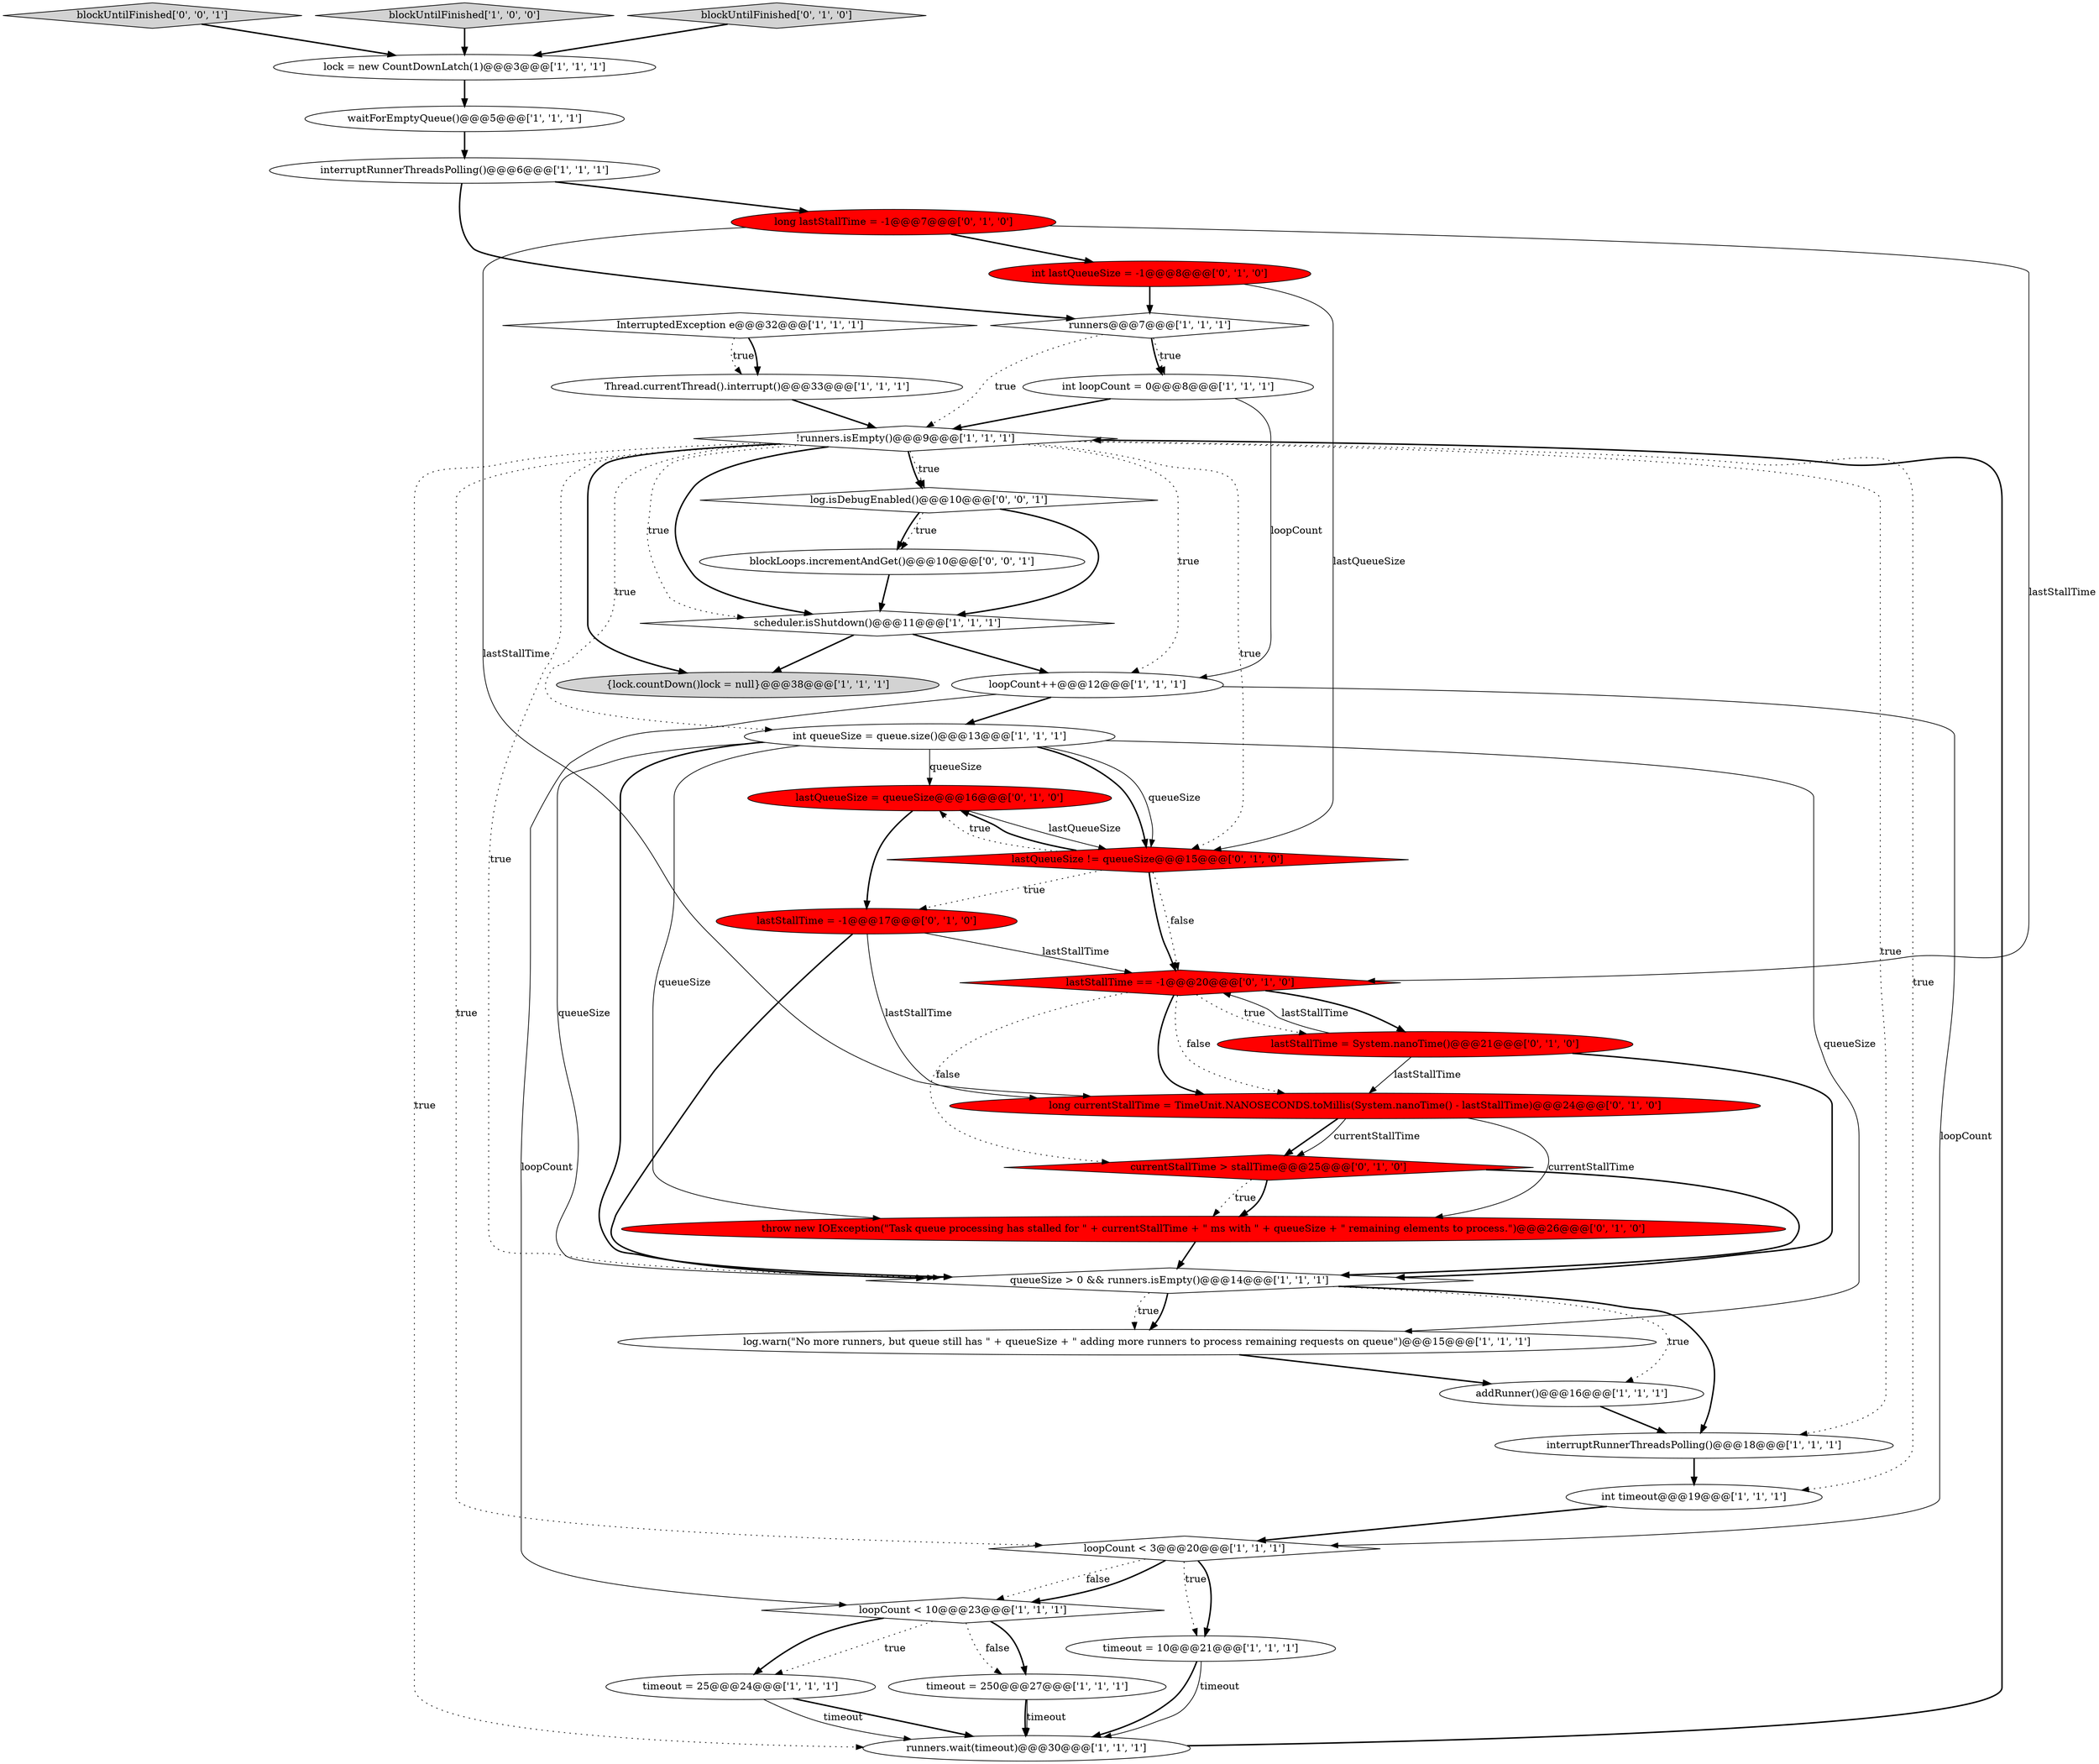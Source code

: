 digraph {
8 [style = filled, label = "{lock.countDown()lock = null}@@@38@@@['1', '1', '1']", fillcolor = lightgray, shape = ellipse image = "AAA0AAABBB1BBB"];
20 [style = filled, label = "queueSize > 0 && runners.isEmpty()@@@14@@@['1', '1', '1']", fillcolor = white, shape = diamond image = "AAA0AAABBB1BBB"];
34 [style = filled, label = "lastStallTime == -1@@@20@@@['0', '1', '0']", fillcolor = red, shape = diamond image = "AAA1AAABBB2BBB"];
17 [style = filled, label = "Thread.currentThread().interrupt()@@@33@@@['1', '1', '1']", fillcolor = white, shape = ellipse image = "AAA0AAABBB1BBB"];
33 [style = filled, label = "lastQueueSize = queueSize@@@16@@@['0', '1', '0']", fillcolor = red, shape = ellipse image = "AAA1AAABBB2BBB"];
14 [style = filled, label = "!runners.isEmpty()@@@9@@@['1', '1', '1']", fillcolor = white, shape = diamond image = "AAA0AAABBB1BBB"];
36 [style = filled, label = "log.isDebugEnabled()@@@10@@@['0', '0', '1']", fillcolor = white, shape = diamond image = "AAA0AAABBB3BBB"];
31 [style = filled, label = "lastStallTime = System.nanoTime()@@@21@@@['0', '1', '0']", fillcolor = red, shape = ellipse image = "AAA1AAABBB2BBB"];
22 [style = filled, label = "loopCount++@@@12@@@['1', '1', '1']", fillcolor = white, shape = ellipse image = "AAA0AAABBB1BBB"];
16 [style = filled, label = "interruptRunnerThreadsPolling()@@@6@@@['1', '1', '1']", fillcolor = white, shape = ellipse image = "AAA0AAABBB1BBB"];
37 [style = filled, label = "blockUntilFinished['0', '0', '1']", fillcolor = lightgray, shape = diamond image = "AAA0AAABBB3BBB"];
9 [style = filled, label = "timeout = 10@@@21@@@['1', '1', '1']", fillcolor = white, shape = ellipse image = "AAA0AAABBB1BBB"];
12 [style = filled, label = "addRunner()@@@16@@@['1', '1', '1']", fillcolor = white, shape = ellipse image = "AAA0AAABBB1BBB"];
6 [style = filled, label = "int timeout@@@19@@@['1', '1', '1']", fillcolor = white, shape = ellipse image = "AAA0AAABBB1BBB"];
0 [style = filled, label = "log.warn(\"No more runners, but queue still has \" + queueSize + \" adding more runners to process remaining requests on queue\")@@@15@@@['1', '1', '1']", fillcolor = white, shape = ellipse image = "AAA0AAABBB1BBB"];
5 [style = filled, label = "runners.wait(timeout)@@@30@@@['1', '1', '1']", fillcolor = white, shape = ellipse image = "AAA0AAABBB1BBB"];
13 [style = filled, label = "runners@@@7@@@['1', '1', '1']", fillcolor = white, shape = diamond image = "AAA0AAABBB1BBB"];
11 [style = filled, label = "int queueSize = queue.size()@@@13@@@['1', '1', '1']", fillcolor = white, shape = ellipse image = "AAA0AAABBB1BBB"];
32 [style = filled, label = "lastStallTime = -1@@@17@@@['0', '1', '0']", fillcolor = red, shape = ellipse image = "AAA1AAABBB2BBB"];
10 [style = filled, label = "loopCount < 10@@@23@@@['1', '1', '1']", fillcolor = white, shape = diamond image = "AAA0AAABBB1BBB"];
7 [style = filled, label = "InterruptedException e@@@32@@@['1', '1', '1']", fillcolor = white, shape = diamond image = "AAA0AAABBB1BBB"];
30 [style = filled, label = "long lastStallTime = -1@@@7@@@['0', '1', '0']", fillcolor = red, shape = ellipse image = "AAA1AAABBB2BBB"];
21 [style = filled, label = "timeout = 250@@@27@@@['1', '1', '1']", fillcolor = white, shape = ellipse image = "AAA0AAABBB1BBB"];
29 [style = filled, label = "throw new IOException(\"Task queue processing has stalled for \" + currentStallTime + \" ms with \" + queueSize + \" remaining elements to process.\")@@@26@@@['0', '1', '0']", fillcolor = red, shape = ellipse image = "AAA1AAABBB2BBB"];
1 [style = filled, label = "timeout = 25@@@24@@@['1', '1', '1']", fillcolor = white, shape = ellipse image = "AAA0AAABBB1BBB"];
4 [style = filled, label = "blockUntilFinished['1', '0', '0']", fillcolor = lightgray, shape = diamond image = "AAA0AAABBB1BBB"];
35 [style = filled, label = "blockLoops.incrementAndGet()@@@10@@@['0', '0', '1']", fillcolor = white, shape = ellipse image = "AAA0AAABBB3BBB"];
28 [style = filled, label = "int lastQueueSize = -1@@@8@@@['0', '1', '0']", fillcolor = red, shape = ellipse image = "AAA1AAABBB2BBB"];
2 [style = filled, label = "waitForEmptyQueue()@@@5@@@['1', '1', '1']", fillcolor = white, shape = ellipse image = "AAA0AAABBB1BBB"];
24 [style = filled, label = "long currentStallTime = TimeUnit.NANOSECONDS.toMillis(System.nanoTime() - lastStallTime)@@@24@@@['0', '1', '0']", fillcolor = red, shape = ellipse image = "AAA1AAABBB2BBB"];
19 [style = filled, label = "scheduler.isShutdown()@@@11@@@['1', '1', '1']", fillcolor = white, shape = diamond image = "AAA0AAABBB1BBB"];
26 [style = filled, label = "lastQueueSize != queueSize@@@15@@@['0', '1', '0']", fillcolor = red, shape = diamond image = "AAA1AAABBB2BBB"];
27 [style = filled, label = "currentStallTime > stallTime@@@25@@@['0', '1', '0']", fillcolor = red, shape = diamond image = "AAA1AAABBB2BBB"];
15 [style = filled, label = "interruptRunnerThreadsPolling()@@@18@@@['1', '1', '1']", fillcolor = white, shape = ellipse image = "AAA0AAABBB1BBB"];
23 [style = filled, label = "loopCount < 3@@@20@@@['1', '1', '1']", fillcolor = white, shape = diamond image = "AAA0AAABBB1BBB"];
3 [style = filled, label = "lock = new CountDownLatch(1)@@@3@@@['1', '1', '1']", fillcolor = white, shape = ellipse image = "AAA0AAABBB1BBB"];
18 [style = filled, label = "int loopCount = 0@@@8@@@['1', '1', '1']", fillcolor = white, shape = ellipse image = "AAA0AAABBB1BBB"];
25 [style = filled, label = "blockUntilFinished['0', '1', '0']", fillcolor = lightgray, shape = diamond image = "AAA0AAABBB2BBB"];
1->5 [style = bold, label=""];
26->34 [style = dotted, label="false"];
32->34 [style = solid, label="lastStallTime"];
14->19 [style = dotted, label="true"];
14->26 [style = dotted, label="true"];
21->5 [style = solid, label="timeout"];
20->0 [style = dotted, label="true"];
20->0 [style = bold, label=""];
26->34 [style = bold, label=""];
14->22 [style = dotted, label="true"];
37->3 [style = bold, label=""];
30->28 [style = bold, label=""];
34->24 [style = bold, label=""];
17->14 [style = bold, label=""];
10->21 [style = dotted, label="false"];
32->24 [style = solid, label="lastStallTime"];
9->5 [style = bold, label=""];
14->11 [style = dotted, label="true"];
10->1 [style = dotted, label="true"];
31->20 [style = bold, label=""];
9->5 [style = solid, label="timeout"];
20->15 [style = bold, label=""];
32->20 [style = bold, label=""];
24->27 [style = bold, label=""];
2->16 [style = bold, label=""];
4->3 [style = bold, label=""];
34->24 [style = dotted, label="false"];
25->3 [style = bold, label=""];
23->10 [style = dotted, label="false"];
33->26 [style = solid, label="lastQueueSize"];
34->31 [style = bold, label=""];
10->21 [style = bold, label=""];
30->24 [style = solid, label="lastStallTime"];
23->9 [style = dotted, label="true"];
29->20 [style = bold, label=""];
34->31 [style = dotted, label="true"];
3->2 [style = bold, label=""];
26->32 [style = dotted, label="true"];
27->29 [style = dotted, label="true"];
23->10 [style = bold, label=""];
14->8 [style = bold, label=""];
27->29 [style = bold, label=""];
36->35 [style = bold, label=""];
7->17 [style = dotted, label="true"];
10->1 [style = bold, label=""];
19->22 [style = bold, label=""];
27->20 [style = bold, label=""];
22->11 [style = bold, label=""];
13->18 [style = bold, label=""];
11->26 [style = bold, label=""];
14->36 [style = bold, label=""];
11->33 [style = solid, label="queueSize"];
11->29 [style = solid, label="queueSize"];
13->18 [style = dotted, label="true"];
16->13 [style = bold, label=""];
7->17 [style = bold, label=""];
26->33 [style = dotted, label="true"];
11->26 [style = solid, label="queueSize"];
11->20 [style = solid, label="queueSize"];
6->23 [style = bold, label=""];
31->24 [style = solid, label="lastStallTime"];
0->12 [style = bold, label=""];
31->34 [style = solid, label="lastStallTime"];
14->19 [style = bold, label=""];
14->23 [style = dotted, label="true"];
30->34 [style = solid, label="lastStallTime"];
1->5 [style = solid, label="timeout"];
28->26 [style = solid, label="lastQueueSize"];
21->5 [style = bold, label=""];
14->5 [style = dotted, label="true"];
22->23 [style = solid, label="loopCount"];
16->30 [style = bold, label=""];
11->0 [style = solid, label="queueSize"];
33->32 [style = bold, label=""];
18->22 [style = solid, label="loopCount"];
13->14 [style = dotted, label="true"];
36->19 [style = bold, label=""];
14->6 [style = dotted, label="true"];
11->20 [style = bold, label=""];
24->29 [style = solid, label="currentStallTime"];
12->15 [style = bold, label=""];
35->19 [style = bold, label=""];
28->13 [style = bold, label=""];
15->6 [style = bold, label=""];
5->14 [style = bold, label=""];
19->8 [style = bold, label=""];
14->36 [style = dotted, label="true"];
14->20 [style = dotted, label="true"];
14->15 [style = dotted, label="true"];
22->10 [style = solid, label="loopCount"];
34->27 [style = dotted, label="false"];
20->12 [style = dotted, label="true"];
36->35 [style = dotted, label="true"];
23->9 [style = bold, label=""];
26->33 [style = bold, label=""];
18->14 [style = bold, label=""];
24->27 [style = solid, label="currentStallTime"];
}

